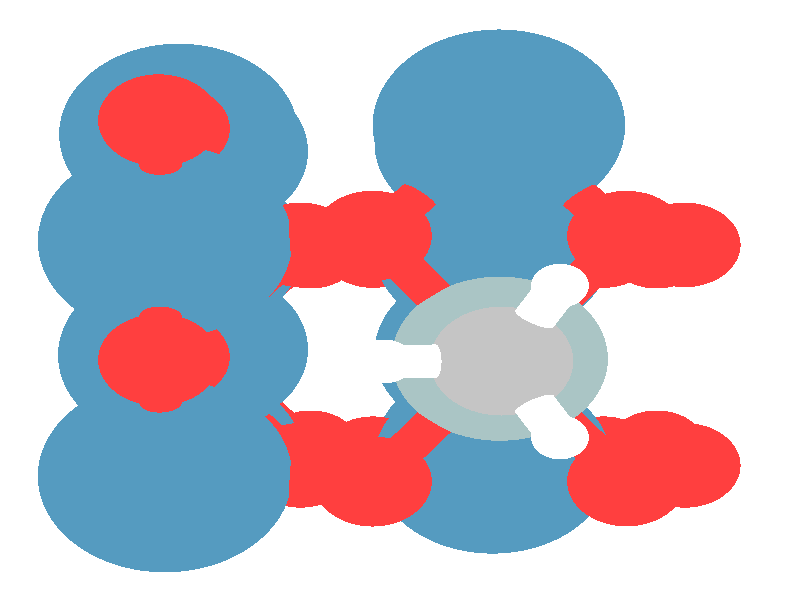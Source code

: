 #include "colors.inc"
#include "finish.inc"

global_settings {assumed_gamma 1 max_trace_level 6}
background {color White}
camera {perspective
  right -7.20*x up 7.12*y
  direction 50.00*z
  location <0,0,50.00> look_at <0,0,0>}
light_source {<  2.00,   3.00,  40.00> color White
  area_light <0.70, 0, 0>, <0, 0.70, 0>, 3, 3
  adaptive 1 jitter}

#declare simple = finish {phong 0.7}
#declare pale = finish {ambient .5 diffuse .85 roughness .001 specular 0.200 }
#declare intermediate = finish {ambient 0.3 diffuse 0.6 specular 0.10 roughness 0.04 }
#declare vmd = finish {ambient .0 diffuse .65 phong 0.1 phong_size 40. specular 0.500 }
#declare jmol = finish {ambient .2 diffuse .6 specular 1 roughness .001 metallic}
#declare ase2 = finish {ambient 0.05 brilliance 3 diffuse 0.6 metallic specular 0.70 roughness 0.04 reflection 0.15}
#declare ase3 = finish {ambient .15 brilliance 2 diffuse .6 metallic specular 1. roughness .001 reflection .0}
#declare glass = finish {ambient .05 diffuse .3 specular 1. roughness .001}
#declare glass2 = finish {ambient .0 diffuse .3 specular 1. reflection .25 roughness .001}
#declare Rcell = 0.100;
#declare Rbond = 0.200;

#macro atom(LOC, R, COL, TRANS, FIN)
  sphere{LOC, R texture{pigment{color COL transmit TRANS} finish{FIN}}}
#end
#macro constrain(LOC, R, COL, TRANS FIN)
union{torus{R, Rcell rotate 45*z texture{pigment{color COL transmit TRANS} finish{FIN}}}
      torus{R, Rcell rotate -45*z texture{pigment{color COL transmit TRANS} finish{FIN}}}
      translate LOC}
#end

atom(< -0.14,  -0.73,  -0.06>, 0.26, rgb <1.00, 1.00, 1.00>, 0.0, ase3) // #0 
atom(<  1.44,  -1.63,  -0.00>, 0.26, rgb <1.00, 1.00, 1.00>, 0.0, ase3) // #1 
atom(<  1.44,   0.17,   0.00>, 0.26, rgb <1.00, 1.00, 1.00>, 0.0, ase3) // #2 
atom(<  0.92,  -0.73,  -0.35>, 0.65, rgb <0.56, 0.56, 0.56>, 0.0, ase3) // #3 
atom(<  0.93,   2.19, -13.36>, 0.56, rgb <1.00, 0.05, 0.05>, 0.0, ase3) // #4 
atom(<  0.93,  -0.73, -13.36>, 0.56, rgb <1.00, 0.05, 0.05>, 0.0, ase3) // #5 
atom(< -1.00,   0.73, -12.14>, 0.56, rgb <1.00, 0.05, 0.05>, 0.0, ase3) // #6 
atom(< -1.00,  -2.19, -12.14>, 0.56, rgb <1.00, 0.05, 0.05>, 0.0, ase3) // #7 
atom(<  2.87,   0.73, -12.14>, 0.56, rgb <1.00, 0.05, 0.05>, 0.0, ase3) // #8 
atom(<  2.87,  -2.19, -12.14>, 0.56, rgb <1.00, 0.05, 0.05>, 0.0, ase3) // #9 
atom(<  0.93,   2.19, -10.91>, 0.56, rgb <1.00, 0.05, 0.05>, 0.0, ase3) // #10 
atom(<  0.93,  -0.73, -10.91>, 0.56, rgb <1.00, 0.05, 0.05>, 0.0, ase3) // #11 
atom(< -2.23,   2.19, -10.20>, 0.56, rgb <1.00, 0.05, 0.05>, 0.0, ase3) // #12 
atom(< -2.23,  -0.73, -10.20>, 0.56, rgb <1.00, 0.05, 0.05>, 0.0, ase3) // #13 
atom(< -0.29,   0.73,  -8.98>, 0.56, rgb <1.00, 0.05, 0.05>, 0.0, ase3) // #14 
atom(< -0.29,  -2.19,  -8.98>, 0.56, rgb <1.00, 0.05, 0.05>, 0.0, ase3) // #15 
atom(<  2.16,   0.73,  -8.98>, 0.56, rgb <1.00, 0.05, 0.05>, 0.0, ase3) // #16 
atom(<  2.16,  -2.19,  -8.98>, 0.56, rgb <1.00, 0.05, 0.05>, 0.0, ase3) // #17 
atom(< -2.23,   2.19,  -7.75>, 0.56, rgb <1.00, 0.05, 0.05>, 0.0, ase3) // #18 
atom(< -2.23,  -0.73,  -7.75>, 0.56, rgb <1.00, 0.05, 0.05>, 0.0, ase3) // #19 
atom(<  0.94,   2.19,  -7.05>, 0.56, rgb <1.00, 0.05, 0.05>, 0.0, ase3) // #20 
atom(<  0.94,  -0.73,  -7.08>, 0.56, rgb <1.00, 0.05, 0.05>, 0.0, ase3) // #21 
atom(< -1.00,   0.73,  -5.82>, 0.56, rgb <1.00, 0.05, 0.05>, 0.0, ase3) // #22 
atom(< -1.00,  -2.19,  -5.82>, 0.56, rgb <1.00, 0.05, 0.05>, 0.0, ase3) // #23 
atom(<  2.86,   0.73,  -5.81>, 0.56, rgb <1.00, 0.05, 0.05>, 0.0, ase3) // #24 
atom(<  2.86,  -2.19,  -5.81>, 0.56, rgb <1.00, 0.05, 0.05>, 0.0, ase3) // #25 
atom(<  0.92,   2.19,  -4.64>, 0.56, rgb <1.00, 0.05, 0.05>, 0.0, ase3) // #26 
atom(<  0.93,  -0.73,  -4.61>, 0.56, rgb <1.00, 0.05, 0.05>, 0.0, ase3) // #27 
atom(< -2.21,   2.19,  -3.84>, 0.56, rgb <1.00, 0.05, 0.05>, 0.0, ase3) // #28 
atom(< -2.21,  -0.73,  -3.84>, 0.56, rgb <1.00, 0.05, 0.05>, 0.0, ase3) // #29 
atom(< -0.26,   0.80,  -2.47>, 0.56, rgb <1.00, 0.05, 0.05>, 0.0, ase3) // #30 
atom(< -0.26,  -2.26,  -2.47>, 0.56, rgb <1.00, 0.05, 0.05>, 0.0, ase3) // #31 
atom(<  2.14,   0.80,  -2.51>, 0.56, rgb <1.00, 0.05, 0.05>, 0.0, ase3) // #32 
atom(<  2.14,  -2.26,  -2.52>, 0.56, rgb <1.00, 0.05, 0.05>, 0.0, ase3) // #33 
atom(< -2.23,  -0.73,  -1.37>, 0.56, rgb <1.00, 0.05, 0.05>, 0.0, ase3) // #34 
atom(< -2.23,   2.19,  -1.35>, 0.56, rgb <1.00, 0.05, 0.05>, 0.0, ase3) // #35 
atom(< -2.23,   2.19, -12.14>, 1.20, rgb <0.09, 0.33, 0.53>, 0.0, ase3) // #36 
atom(< -2.23,  -0.73, -12.14>, 1.20, rgb <0.09, 0.33, 0.53>, 0.0, ase3) // #37 
atom(<  0.93,   0.73, -12.14>, 1.20, rgb <0.09, 0.33, 0.53>, 0.0, ase3) // #38 
atom(<  0.93,  -2.19, -12.14>, 1.20, rgb <0.09, 0.33, 0.53>, 0.0, ase3) // #39 
atom(< -2.23,   0.73,  -8.98>, 1.20, rgb <0.09, 0.33, 0.53>, 0.0, ase3) // #40 
atom(< -2.23,  -2.19,  -8.98>, 1.20, rgb <0.09, 0.33, 0.53>, 0.0, ase3) // #41 
atom(<  0.93,   2.19,  -8.98>, 1.20, rgb <0.09, 0.33, 0.53>, 0.0, ase3) // #42 
atom(<  0.93,  -0.73,  -8.98>, 1.20, rgb <0.09, 0.33, 0.53>, 0.0, ase3) // #43 
atom(<  0.93,  -2.16,  -5.86>, 1.20, rgb <0.09, 0.33, 0.53>, 0.0, ase3) // #44 
atom(<  0.93,   0.70,  -5.86>, 1.20, rgb <0.09, 0.33, 0.53>, 0.0, ase3) // #45 
atom(< -2.22,   2.19,  -5.78>, 1.20, rgb <0.09, 0.33, 0.53>, 0.0, ase3) // #46 
atom(< -2.23,  -0.73,  -5.76>, 1.20, rgb <0.09, 0.33, 0.53>, 0.0, ase3) // #47 
atom(<  0.94,   2.19,  -2.84>, 1.20, rgb <0.09, 0.33, 0.53>, 0.0, ase3) // #48 
atom(< -2.22,  -2.19,  -2.50>, 1.20, rgb <0.09, 0.33, 0.53>, 0.0, ase3) // #49 
atom(< -2.22,   0.73,  -2.50>, 1.20, rgb <0.09, 0.33, 0.53>, 0.0, ase3) // #50 
atom(<  0.94,  -0.73,  -2.40>, 1.02, rgb <0.40, 0.56, 0.56>, 0.0, ase3) // #51 
cylinder {<  0.92,  -0.73,  -0.35>, <  0.39,  -0.73,  -0.21>, Rbond texture{pigment {color rgb <0.56, 0.56, 0.56> transmit 0.0} finish{ase3}}}
cylinder {< -0.14,  -0.73,  -0.06>, <  0.39,  -0.73,  -0.21>, Rbond texture{pigment {color rgb <1.00, 1.00, 1.00> transmit 0.0} finish{ase3}}}
cylinder {<  0.92,  -0.73,  -0.35>, <  1.18,  -1.18,  -0.18>, Rbond texture{pigment {color rgb <0.56, 0.56, 0.56> transmit 0.0} finish{ase3}}}
cylinder {<  1.44,  -1.63,  -0.00>, <  1.18,  -1.18,  -0.18>, Rbond texture{pigment {color rgb <1.00, 1.00, 1.00> transmit 0.0} finish{ase3}}}
cylinder {<  0.92,  -0.73,  -0.35>, <  1.18,  -0.28,  -0.18>, Rbond texture{pigment {color rgb <0.56, 0.56, 0.56> transmit 0.0} finish{ase3}}}
cylinder {<  1.44,   0.17,   0.00>, <  1.18,  -0.28,  -0.18>, Rbond texture{pigment {color rgb <1.00, 1.00, 1.00> transmit 0.0} finish{ase3}}}
cylinder {< -2.23,   2.19, -12.14>, < -1.62,   1.46, -12.14>, Rbond texture{pigment {color rgb <0.09, 0.33, 0.53> transmit 0.0} finish{ase3}}}
cylinder {< -1.00,   0.73, -12.14>, < -1.62,   1.46, -12.14>, Rbond texture{pigment {color rgb <1.00, 0.05, 0.05> transmit 0.0} finish{ase3}}}
cylinder {< -2.23,   2.19, -12.14>, < -2.23,   2.19, -11.17>, Rbond texture{pigment {color rgb <0.09, 0.33, 0.53> transmit 0.0} finish{ase3}}}
cylinder {< -2.23,   2.19, -10.20>, < -2.23,   2.19, -11.17>, Rbond texture{pigment {color rgb <1.00, 0.05, 0.05> transmit 0.0} finish{ase3}}}
cylinder {< -2.23,  -0.73, -12.14>, < -1.62,   0.00, -12.14>, Rbond texture{pigment {color rgb <0.09, 0.33, 0.53> transmit 0.0} finish{ase3}}}
cylinder {< -1.00,   0.73, -12.14>, < -1.62,   0.00, -12.14>, Rbond texture{pigment {color rgb <1.00, 0.05, 0.05> transmit 0.0} finish{ase3}}}
cylinder {< -2.23,  -0.73, -12.14>, < -1.62,  -1.46, -12.14>, Rbond texture{pigment {color rgb <0.09, 0.33, 0.53> transmit 0.0} finish{ase3}}}
cylinder {< -1.00,  -2.19, -12.14>, < -1.62,  -1.46, -12.14>, Rbond texture{pigment {color rgb <1.00, 0.05, 0.05> transmit 0.0} finish{ase3}}}
cylinder {< -2.23,  -0.73, -12.14>, < -2.23,  -0.73, -11.17>, Rbond texture{pigment {color rgb <0.09, 0.33, 0.53> transmit 0.0} finish{ase3}}}
cylinder {< -2.23,  -0.73, -10.20>, < -2.23,  -0.73, -11.17>, Rbond texture{pigment {color rgb <1.00, 0.05, 0.05> transmit 0.0} finish{ase3}}}
cylinder {<  0.93,   0.73, -12.14>, <  0.93,   1.46, -12.75>, Rbond texture{pigment {color rgb <0.09, 0.33, 0.53> transmit 0.0} finish{ase3}}}
cylinder {<  0.93,   2.19, -13.36>, <  0.93,   1.46, -12.75>, Rbond texture{pigment {color rgb <1.00, 0.05, 0.05> transmit 0.0} finish{ase3}}}
cylinder {<  0.93,   0.73, -12.14>, <  0.93,   0.00, -12.75>, Rbond texture{pigment {color rgb <0.09, 0.33, 0.53> transmit 0.0} finish{ase3}}}
cylinder {<  0.93,  -0.73, -13.36>, <  0.93,   0.00, -12.75>, Rbond texture{pigment {color rgb <1.00, 0.05, 0.05> transmit 0.0} finish{ase3}}}
cylinder {<  0.93,   0.73, -12.14>, < -0.04,   0.73, -12.14>, Rbond texture{pigment {color rgb <0.09, 0.33, 0.53> transmit 0.0} finish{ase3}}}
cylinder {< -1.00,   0.73, -12.14>, < -0.04,   0.73, -12.14>, Rbond texture{pigment {color rgb <1.00, 0.05, 0.05> transmit 0.0} finish{ase3}}}
cylinder {<  0.93,   0.73, -12.14>, <  1.90,   0.73, -12.14>, Rbond texture{pigment {color rgb <0.09, 0.33, 0.53> transmit 0.0} finish{ase3}}}
cylinder {<  2.87,   0.73, -12.14>, <  1.90,   0.73, -12.14>, Rbond texture{pigment {color rgb <1.00, 0.05, 0.05> transmit 0.0} finish{ase3}}}
cylinder {<  0.93,   0.73, -12.14>, <  0.93,   1.46, -11.52>, Rbond texture{pigment {color rgb <0.09, 0.33, 0.53> transmit 0.0} finish{ase3}}}
cylinder {<  0.93,   2.19, -10.91>, <  0.93,   1.46, -11.52>, Rbond texture{pigment {color rgb <1.00, 0.05, 0.05> transmit 0.0} finish{ase3}}}
cylinder {<  0.93,   0.73, -12.14>, <  0.93,   0.00, -11.52>, Rbond texture{pigment {color rgb <0.09, 0.33, 0.53> transmit 0.0} finish{ase3}}}
cylinder {<  0.93,  -0.73, -10.91>, <  0.93,   0.00, -11.52>, Rbond texture{pigment {color rgb <1.00, 0.05, 0.05> transmit 0.0} finish{ase3}}}
cylinder {<  0.93,  -2.19, -12.14>, <  0.93,  -1.46, -12.75>, Rbond texture{pigment {color rgb <0.09, 0.33, 0.53> transmit 0.0} finish{ase3}}}
cylinder {<  0.93,  -0.73, -13.36>, <  0.93,  -1.46, -12.75>, Rbond texture{pigment {color rgb <1.00, 0.05, 0.05> transmit 0.0} finish{ase3}}}
cylinder {<  0.93,  -2.19, -12.14>, < -0.04,  -2.19, -12.14>, Rbond texture{pigment {color rgb <0.09, 0.33, 0.53> transmit 0.0} finish{ase3}}}
cylinder {< -1.00,  -2.19, -12.14>, < -0.04,  -2.19, -12.14>, Rbond texture{pigment {color rgb <1.00, 0.05, 0.05> transmit 0.0} finish{ase3}}}
cylinder {<  0.93,  -2.19, -12.14>, <  1.90,  -2.19, -12.14>, Rbond texture{pigment {color rgb <0.09, 0.33, 0.53> transmit 0.0} finish{ase3}}}
cylinder {<  2.87,  -2.19, -12.14>, <  1.90,  -2.19, -12.14>, Rbond texture{pigment {color rgb <1.00, 0.05, 0.05> transmit 0.0} finish{ase3}}}
cylinder {<  0.93,  -2.19, -12.14>, <  0.93,  -1.46, -11.52>, Rbond texture{pigment {color rgb <0.09, 0.33, 0.53> transmit 0.0} finish{ase3}}}
cylinder {<  0.93,  -0.73, -10.91>, <  0.93,  -1.46, -11.52>, Rbond texture{pigment {color rgb <1.00, 0.05, 0.05> transmit 0.0} finish{ase3}}}
cylinder {< -2.23,   0.73,  -8.98>, < -2.23,   1.46,  -9.59>, Rbond texture{pigment {color rgb <0.09, 0.33, 0.53> transmit 0.0} finish{ase3}}}
cylinder {< -2.23,   2.19, -10.20>, < -2.23,   1.46,  -9.59>, Rbond texture{pigment {color rgb <1.00, 0.05, 0.05> transmit 0.0} finish{ase3}}}
cylinder {< -2.23,   0.73,  -8.98>, < -2.23,   0.00,  -9.59>, Rbond texture{pigment {color rgb <0.09, 0.33, 0.53> transmit 0.0} finish{ase3}}}
cylinder {< -2.23,  -0.73, -10.20>, < -2.23,   0.00,  -9.59>, Rbond texture{pigment {color rgb <1.00, 0.05, 0.05> transmit 0.0} finish{ase3}}}
cylinder {< -2.23,   0.73,  -8.98>, < -1.26,   0.73,  -8.98>, Rbond texture{pigment {color rgb <0.09, 0.33, 0.53> transmit 0.0} finish{ase3}}}
cylinder {< -0.29,   0.73,  -8.98>, < -1.26,   0.73,  -8.98>, Rbond texture{pigment {color rgb <1.00, 0.05, 0.05> transmit 0.0} finish{ase3}}}
cylinder {< -2.23,   0.73,  -8.98>, < -2.23,   1.46,  -8.36>, Rbond texture{pigment {color rgb <0.09, 0.33, 0.53> transmit 0.0} finish{ase3}}}
cylinder {< -2.23,   2.19,  -7.75>, < -2.23,   1.46,  -8.36>, Rbond texture{pigment {color rgb <1.00, 0.05, 0.05> transmit 0.0} finish{ase3}}}
cylinder {< -2.23,   0.73,  -8.98>, < -2.23,   0.00,  -8.36>, Rbond texture{pigment {color rgb <0.09, 0.33, 0.53> transmit 0.0} finish{ase3}}}
cylinder {< -2.23,  -0.73,  -7.75>, < -2.23,   0.00,  -8.36>, Rbond texture{pigment {color rgb <1.00, 0.05, 0.05> transmit 0.0} finish{ase3}}}
cylinder {< -2.23,  -2.19,  -8.98>, < -2.23,  -1.46,  -9.59>, Rbond texture{pigment {color rgb <0.09, 0.33, 0.53> transmit 0.0} finish{ase3}}}
cylinder {< -2.23,  -0.73, -10.20>, < -2.23,  -1.46,  -9.59>, Rbond texture{pigment {color rgb <1.00, 0.05, 0.05> transmit 0.0} finish{ase3}}}
cylinder {< -2.23,  -2.19,  -8.98>, < -1.26,  -2.19,  -8.98>, Rbond texture{pigment {color rgb <0.09, 0.33, 0.53> transmit 0.0} finish{ase3}}}
cylinder {< -0.29,  -2.19,  -8.98>, < -1.26,  -2.19,  -8.98>, Rbond texture{pigment {color rgb <1.00, 0.05, 0.05> transmit 0.0} finish{ase3}}}
cylinder {< -2.23,  -2.19,  -8.98>, < -2.23,  -1.46,  -8.36>, Rbond texture{pigment {color rgb <0.09, 0.33, 0.53> transmit 0.0} finish{ase3}}}
cylinder {< -2.23,  -0.73,  -7.75>, < -2.23,  -1.46,  -8.36>, Rbond texture{pigment {color rgb <1.00, 0.05, 0.05> transmit 0.0} finish{ase3}}}
cylinder {<  0.93,   2.19,  -8.98>, <  0.93,   2.19,  -9.94>, Rbond texture{pigment {color rgb <0.09, 0.33, 0.53> transmit 0.0} finish{ase3}}}
cylinder {<  0.93,   2.19, -10.91>, <  0.93,   2.19,  -9.94>, Rbond texture{pigment {color rgb <1.00, 0.05, 0.05> transmit 0.0} finish{ase3}}}
cylinder {<  0.93,   2.19,  -8.98>, <  0.32,   1.46,  -8.98>, Rbond texture{pigment {color rgb <0.09, 0.33, 0.53> transmit 0.0} finish{ase3}}}
cylinder {< -0.29,   0.73,  -8.98>, <  0.32,   1.46,  -8.98>, Rbond texture{pigment {color rgb <1.00, 0.05, 0.05> transmit 0.0} finish{ase3}}}
cylinder {<  0.93,   2.19,  -8.98>, <  1.54,   1.46,  -8.98>, Rbond texture{pigment {color rgb <0.09, 0.33, 0.53> transmit 0.0} finish{ase3}}}
cylinder {<  2.16,   0.73,  -8.98>, <  1.54,   1.46,  -8.98>, Rbond texture{pigment {color rgb <1.00, 0.05, 0.05> transmit 0.0} finish{ase3}}}
cylinder {<  0.93,   2.19,  -8.98>, <  0.93,   2.19,  -8.01>, Rbond texture{pigment {color rgb <0.09, 0.33, 0.53> transmit 0.0} finish{ase3}}}
cylinder {<  0.94,   2.19,  -7.05>, <  0.93,   2.19,  -8.01>, Rbond texture{pigment {color rgb <1.00, 0.05, 0.05> transmit 0.0} finish{ase3}}}
cylinder {<  0.93,  -0.73,  -8.98>, <  0.93,  -0.73,  -9.94>, Rbond texture{pigment {color rgb <0.09, 0.33, 0.53> transmit 0.0} finish{ase3}}}
cylinder {<  0.93,  -0.73, -10.91>, <  0.93,  -0.73,  -9.94>, Rbond texture{pigment {color rgb <1.00, 0.05, 0.05> transmit 0.0} finish{ase3}}}
cylinder {<  0.93,  -0.73,  -8.98>, <  0.32,   0.00,  -8.98>, Rbond texture{pigment {color rgb <0.09, 0.33, 0.53> transmit 0.0} finish{ase3}}}
cylinder {< -0.29,   0.73,  -8.98>, <  0.32,   0.00,  -8.98>, Rbond texture{pigment {color rgb <1.00, 0.05, 0.05> transmit 0.0} finish{ase3}}}
cylinder {<  0.93,  -0.73,  -8.98>, <  0.32,  -1.46,  -8.98>, Rbond texture{pigment {color rgb <0.09, 0.33, 0.53> transmit 0.0} finish{ase3}}}
cylinder {< -0.29,  -2.19,  -8.98>, <  0.32,  -1.46,  -8.98>, Rbond texture{pigment {color rgb <1.00, 0.05, 0.05> transmit 0.0} finish{ase3}}}
cylinder {<  0.93,  -0.73,  -8.98>, <  1.54,   0.00,  -8.98>, Rbond texture{pigment {color rgb <0.09, 0.33, 0.53> transmit 0.0} finish{ase3}}}
cylinder {<  2.16,   0.73,  -8.98>, <  1.54,   0.00,  -8.98>, Rbond texture{pigment {color rgb <1.00, 0.05, 0.05> transmit 0.0} finish{ase3}}}
cylinder {<  0.93,  -0.73,  -8.98>, <  1.54,  -1.46,  -8.98>, Rbond texture{pigment {color rgb <0.09, 0.33, 0.53> transmit 0.0} finish{ase3}}}
cylinder {<  2.16,  -2.19,  -8.98>, <  1.54,  -1.46,  -8.98>, Rbond texture{pigment {color rgb <1.00, 0.05, 0.05> transmit 0.0} finish{ase3}}}
cylinder {<  0.93,  -0.73,  -8.98>, <  0.93,  -0.73,  -8.03>, Rbond texture{pigment {color rgb <0.09, 0.33, 0.53> transmit 0.0} finish{ase3}}}
cylinder {<  0.94,  -0.73,  -7.08>, <  0.93,  -0.73,  -8.03>, Rbond texture{pigment {color rgb <1.00, 0.05, 0.05> transmit 0.0} finish{ase3}}}
cylinder {<  0.93,  -2.16,  -5.86>, <  0.93,  -1.45,  -6.47>, Rbond texture{pigment {color rgb <0.09, 0.33, 0.53> transmit 0.0} finish{ase3}}}
cylinder {<  0.94,  -0.73,  -7.08>, <  0.93,  -1.45,  -6.47>, Rbond texture{pigment {color rgb <1.00, 0.05, 0.05> transmit 0.0} finish{ase3}}}
cylinder {<  0.93,  -2.16,  -5.86>, < -0.03,  -2.18,  -5.84>, Rbond texture{pigment {color rgb <0.09, 0.33, 0.53> transmit 0.0} finish{ase3}}}
cylinder {< -1.00,  -2.19,  -5.82>, < -0.03,  -2.18,  -5.84>, Rbond texture{pigment {color rgb <1.00, 0.05, 0.05> transmit 0.0} finish{ase3}}}
cylinder {<  0.93,  -2.16,  -5.86>, <  1.90,  -2.18,  -5.83>, Rbond texture{pigment {color rgb <0.09, 0.33, 0.53> transmit 0.0} finish{ase3}}}
cylinder {<  2.86,  -2.19,  -5.81>, <  1.90,  -2.18,  -5.83>, Rbond texture{pigment {color rgb <1.00, 0.05, 0.05> transmit 0.0} finish{ase3}}}
cylinder {<  0.93,  -2.16,  -5.86>, <  0.93,  -1.45,  -5.24>, Rbond texture{pigment {color rgb <0.09, 0.33, 0.53> transmit 0.0} finish{ase3}}}
cylinder {<  0.93,  -0.73,  -4.61>, <  0.93,  -1.45,  -5.24>, Rbond texture{pigment {color rgb <1.00, 0.05, 0.05> transmit 0.0} finish{ase3}}}
cylinder {<  0.93,   0.70,  -5.86>, <  0.93,   1.45,  -6.45>, Rbond texture{pigment {color rgb <0.09, 0.33, 0.53> transmit 0.0} finish{ase3}}}
cylinder {<  0.94,   2.19,  -7.05>, <  0.93,   1.45,  -6.45>, Rbond texture{pigment {color rgb <1.00, 0.05, 0.05> transmit 0.0} finish{ase3}}}
cylinder {<  0.93,   0.70,  -5.86>, <  0.93,  -0.01,  -6.47>, Rbond texture{pigment {color rgb <0.09, 0.33, 0.53> transmit 0.0} finish{ase3}}}
cylinder {<  0.94,  -0.73,  -7.08>, <  0.93,  -0.01,  -6.47>, Rbond texture{pigment {color rgb <1.00, 0.05, 0.05> transmit 0.0} finish{ase3}}}
cylinder {<  0.93,   0.70,  -5.86>, < -0.03,   0.72,  -5.84>, Rbond texture{pigment {color rgb <0.09, 0.33, 0.53> transmit 0.0} finish{ase3}}}
cylinder {< -1.00,   0.73,  -5.82>, < -0.03,   0.72,  -5.84>, Rbond texture{pigment {color rgb <1.00, 0.05, 0.05> transmit 0.0} finish{ase3}}}
cylinder {<  0.93,   0.70,  -5.86>, <  1.90,   0.72,  -5.83>, Rbond texture{pigment {color rgb <0.09, 0.33, 0.53> transmit 0.0} finish{ase3}}}
cylinder {<  2.86,   0.73,  -5.81>, <  1.90,   0.72,  -5.83>, Rbond texture{pigment {color rgb <1.00, 0.05, 0.05> transmit 0.0} finish{ase3}}}
cylinder {<  0.93,   0.70,  -5.86>, <  0.93,   1.45,  -5.25>, Rbond texture{pigment {color rgb <0.09, 0.33, 0.53> transmit 0.0} finish{ase3}}}
cylinder {<  0.92,   2.19,  -4.64>, <  0.93,   1.45,  -5.25>, Rbond texture{pigment {color rgb <1.00, 0.05, 0.05> transmit 0.0} finish{ase3}}}
cylinder {<  0.93,   0.70,  -5.86>, <  0.93,  -0.01,  -5.24>, Rbond texture{pigment {color rgb <0.09, 0.33, 0.53> transmit 0.0} finish{ase3}}}
cylinder {<  0.93,  -0.73,  -4.61>, <  0.93,  -0.01,  -5.24>, Rbond texture{pigment {color rgb <1.00, 0.05, 0.05> transmit 0.0} finish{ase3}}}
cylinder {< -2.22,   2.19,  -5.78>, < -2.23,   2.19,  -6.76>, Rbond texture{pigment {color rgb <0.09, 0.33, 0.53> transmit 0.0} finish{ase3}}}
cylinder {< -2.23,   2.19,  -7.75>, < -2.23,   2.19,  -6.76>, Rbond texture{pigment {color rgb <1.00, 0.05, 0.05> transmit 0.0} finish{ase3}}}
cylinder {< -2.22,   2.19,  -5.78>, < -1.61,   1.46,  -5.80>, Rbond texture{pigment {color rgb <0.09, 0.33, 0.53> transmit 0.0} finish{ase3}}}
cylinder {< -1.00,   0.73,  -5.82>, < -1.61,   1.46,  -5.80>, Rbond texture{pigment {color rgb <1.00, 0.05, 0.05> transmit 0.0} finish{ase3}}}
cylinder {< -2.22,   2.19,  -5.78>, < -2.22,   2.19,  -4.81>, Rbond texture{pigment {color rgb <0.09, 0.33, 0.53> transmit 0.0} finish{ase3}}}
cylinder {< -2.21,   2.19,  -3.84>, < -2.22,   2.19,  -4.81>, Rbond texture{pigment {color rgb <1.00, 0.05, 0.05> transmit 0.0} finish{ase3}}}
cylinder {< -2.23,  -0.73,  -5.76>, < -2.23,  -0.73,  -6.76>, Rbond texture{pigment {color rgb <0.09, 0.33, 0.53> transmit 0.0} finish{ase3}}}
cylinder {< -2.23,  -0.73,  -7.75>, < -2.23,  -0.73,  -6.76>, Rbond texture{pigment {color rgb <1.00, 0.05, 0.05> transmit 0.0} finish{ase3}}}
cylinder {< -2.23,  -0.73,  -5.76>, < -1.61,   0.00,  -5.79>, Rbond texture{pigment {color rgb <0.09, 0.33, 0.53> transmit 0.0} finish{ase3}}}
cylinder {< -1.00,   0.73,  -5.82>, < -1.61,   0.00,  -5.79>, Rbond texture{pigment {color rgb <1.00, 0.05, 0.05> transmit 0.0} finish{ase3}}}
cylinder {< -2.23,  -0.73,  -5.76>, < -1.61,  -1.46,  -5.79>, Rbond texture{pigment {color rgb <0.09, 0.33, 0.53> transmit 0.0} finish{ase3}}}
cylinder {< -1.00,  -2.19,  -5.82>, < -1.61,  -1.46,  -5.79>, Rbond texture{pigment {color rgb <1.00, 0.05, 0.05> transmit 0.0} finish{ase3}}}
cylinder {< -2.23,  -0.73,  -5.76>, < -2.22,  -0.73,  -4.80>, Rbond texture{pigment {color rgb <0.09, 0.33, 0.53> transmit 0.0} finish{ase3}}}
cylinder {< -2.21,  -0.73,  -3.84>, < -2.22,  -0.73,  -4.80>, Rbond texture{pigment {color rgb <1.00, 0.05, 0.05> transmit 0.0} finish{ase3}}}
cylinder {<  0.94,   2.19,  -2.84>, <  0.93,   2.19,  -3.74>, Rbond texture{pigment {color rgb <0.09, 0.33, 0.53> transmit 0.0} finish{ase3}}}
cylinder {<  0.92,   2.19,  -4.64>, <  0.93,   2.19,  -3.74>, Rbond texture{pigment {color rgb <1.00, 0.05, 0.05> transmit 0.0} finish{ase3}}}
cylinder {<  0.94,   2.19,  -2.84>, <  0.34,   1.49,  -2.66>, Rbond texture{pigment {color rgb <0.09, 0.33, 0.53> transmit 0.0} finish{ase3}}}
cylinder {< -0.26,   0.80,  -2.47>, <  0.34,   1.49,  -2.66>, Rbond texture{pigment {color rgb <1.00, 0.05, 0.05> transmit 0.0} finish{ase3}}}
cylinder {<  0.94,   2.19,  -2.84>, <  1.54,   1.49,  -2.68>, Rbond texture{pigment {color rgb <0.09, 0.33, 0.53> transmit 0.0} finish{ase3}}}
cylinder {<  2.14,   0.80,  -2.51>, <  1.54,   1.49,  -2.68>, Rbond texture{pigment {color rgb <1.00, 0.05, 0.05> transmit 0.0} finish{ase3}}}
cylinder {< -2.22,  -2.19,  -2.50>, < -2.22,  -1.46,  -3.17>, Rbond texture{pigment {color rgb <0.09, 0.33, 0.53> transmit 0.0} finish{ase3}}}
cylinder {< -2.21,  -0.73,  -3.84>, < -2.22,  -1.46,  -3.17>, Rbond texture{pigment {color rgb <1.00, 0.05, 0.05> transmit 0.0} finish{ase3}}}
cylinder {< -2.22,  -2.19,  -2.50>, < -1.24,  -2.23,  -2.49>, Rbond texture{pigment {color rgb <0.09, 0.33, 0.53> transmit 0.0} finish{ase3}}}
cylinder {< -0.26,  -2.26,  -2.47>, < -1.24,  -2.23,  -2.49>, Rbond texture{pigment {color rgb <1.00, 0.05, 0.05> transmit 0.0} finish{ase3}}}
cylinder {< -2.22,  -2.19,  -2.50>, < -2.23,  -1.46,  -1.93>, Rbond texture{pigment {color rgb <0.09, 0.33, 0.53> transmit 0.0} finish{ase3}}}
cylinder {< -2.23,  -0.73,  -1.37>, < -2.23,  -1.46,  -1.93>, Rbond texture{pigment {color rgb <1.00, 0.05, 0.05> transmit 0.0} finish{ase3}}}
cylinder {< -2.22,   0.73,  -2.50>, < -2.21,   1.46,  -3.17>, Rbond texture{pigment {color rgb <0.09, 0.33, 0.53> transmit 0.0} finish{ase3}}}
cylinder {< -2.21,   2.19,  -3.84>, < -2.21,   1.46,  -3.17>, Rbond texture{pigment {color rgb <1.00, 0.05, 0.05> transmit 0.0} finish{ase3}}}
cylinder {< -2.22,   0.73,  -2.50>, < -2.22,   0.00,  -3.17>, Rbond texture{pigment {color rgb <0.09, 0.33, 0.53> transmit 0.0} finish{ase3}}}
cylinder {< -2.21,  -0.73,  -3.84>, < -2.22,   0.00,  -3.17>, Rbond texture{pigment {color rgb <1.00, 0.05, 0.05> transmit 0.0} finish{ase3}}}
cylinder {< -2.22,   0.73,  -2.50>, < -1.24,   0.77,  -2.49>, Rbond texture{pigment {color rgb <0.09, 0.33, 0.53> transmit 0.0} finish{ase3}}}
cylinder {< -0.26,   0.80,  -2.47>, < -1.24,   0.77,  -2.49>, Rbond texture{pigment {color rgb <1.00, 0.05, 0.05> transmit 0.0} finish{ase3}}}
cylinder {< -2.22,   0.73,  -2.50>, < -2.23,   0.00,  -1.93>, Rbond texture{pigment {color rgb <0.09, 0.33, 0.53> transmit 0.0} finish{ase3}}}
cylinder {< -2.23,  -0.73,  -1.37>, < -2.23,   0.00,  -1.93>, Rbond texture{pigment {color rgb <1.00, 0.05, 0.05> transmit 0.0} finish{ase3}}}
cylinder {< -2.22,   0.73,  -2.50>, < -2.23,   1.46,  -1.92>, Rbond texture{pigment {color rgb <0.09, 0.33, 0.53> transmit 0.0} finish{ase3}}}
cylinder {< -2.23,   2.19,  -1.35>, < -2.23,   1.46,  -1.92>, Rbond texture{pigment {color rgb <1.00, 0.05, 0.05> transmit 0.0} finish{ase3}}}
cylinder {<  0.94,  -0.73,  -2.40>, <  0.93,  -0.73,  -1.38>, Rbond texture{pigment {color rgb <0.40, 0.56, 0.56> transmit 0.0} finish{ase3}}}
cylinder {<  0.92,  -0.73,  -0.35>, <  0.93,  -0.73,  -1.38>, Rbond texture{pigment {color rgb <0.56, 0.56, 0.56> transmit 0.0} finish{ase3}}}
cylinder {<  0.94,  -0.73,  -2.40>, <  0.94,  -0.73,  -3.51>, Rbond texture{pigment {color rgb <0.40, 0.56, 0.56> transmit 0.0} finish{ase3}}}
cylinder {<  0.93,  -0.73,  -4.61>, <  0.94,  -0.73,  -3.51>, Rbond texture{pigment {color rgb <1.00, 0.05, 0.05> transmit 0.0} finish{ase3}}}
cylinder {<  0.94,  -0.73,  -2.40>, <  0.34,   0.03,  -2.44>, Rbond texture{pigment {color rgb <0.40, 0.56, 0.56> transmit 0.0} finish{ase3}}}
cylinder {< -0.26,   0.80,  -2.47>, <  0.34,   0.03,  -2.44>, Rbond texture{pigment {color rgb <1.00, 0.05, 0.05> transmit 0.0} finish{ase3}}}
cylinder {<  0.94,  -0.73,  -2.40>, <  0.34,  -1.50,  -2.44>, Rbond texture{pigment {color rgb <0.40, 0.56, 0.56> transmit 0.0} finish{ase3}}}
cylinder {< -0.26,  -2.26,  -2.47>, <  0.34,  -1.50,  -2.44>, Rbond texture{pigment {color rgb <1.00, 0.05, 0.05> transmit 0.0} finish{ase3}}}
cylinder {<  0.94,  -0.73,  -2.40>, <  1.54,   0.03,  -2.46>, Rbond texture{pigment {color rgb <0.40, 0.56, 0.56> transmit 0.0} finish{ase3}}}
cylinder {<  2.14,   0.80,  -2.51>, <  1.54,   0.03,  -2.46>, Rbond texture{pigment {color rgb <1.00, 0.05, 0.05> transmit 0.0} finish{ase3}}}
cylinder {<  0.94,  -0.73,  -2.40>, <  1.54,  -1.50,  -2.46>, Rbond texture{pigment {color rgb <0.40, 0.56, 0.56> transmit 0.0} finish{ase3}}}
cylinder {<  2.14,  -2.26,  -2.52>, <  1.54,  -1.50,  -2.46>, Rbond texture{pigment {color rgb <1.00, 0.05, 0.05> transmit 0.0} finish{ase3}}}
